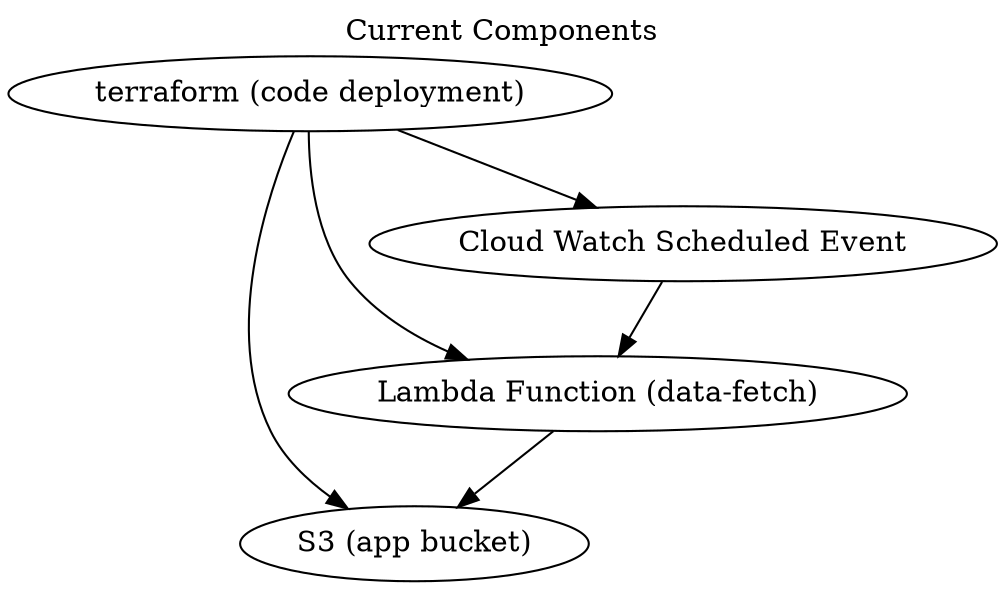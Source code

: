 digraph {
  label="Current Components"
  labelloc=top
  tf [label = "terraform (code deployment)"]
  s3 [label = "S3 (app bucket)"]
  lf [label = "Lambda Function (data-fetch)"]
  cw [label = "Cloud Watch Scheduled Event"]
  tf -> cw -> lf -> s3
  tf -> lf
  tf -> s3
}
